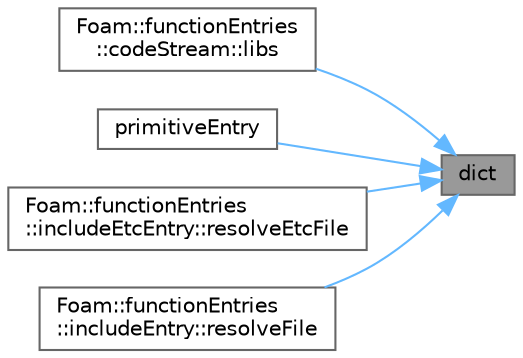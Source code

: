digraph "dict"
{
 // LATEX_PDF_SIZE
  bgcolor="transparent";
  edge [fontname=Helvetica,fontsize=10,labelfontname=Helvetica,labelfontsize=10];
  node [fontname=Helvetica,fontsize=10,shape=box,height=0.2,width=0.4];
  rankdir="RL";
  Node1 [id="Node000001",label="dict",height=0.2,width=0.4,color="gray40", fillcolor="grey60", style="filled", fontcolor="black",tooltip=" "];
  Node1 -> Node2 [id="edge1_Node000001_Node000002",dir="back",color="steelblue1",style="solid",tooltip=" "];
  Node2 [id="Node000002",label="Foam::functionEntries\l::codeStream::libs",height=0.2,width=0.4,color="grey40", fillcolor="white", style="filled",URL="$classFoam_1_1functionEntries_1_1codeStream.html#a7ab953cd06919fdcd49df9b6564bd4a7",tooltip=" "];
  Node1 -> Node3 [id="edge2_Node000001_Node000003",dir="back",color="steelblue1",style="solid",tooltip=" "];
  Node3 [id="Node000003",label="primitiveEntry",height=0.2,width=0.4,color="grey40", fillcolor="white", style="filled",URL="$classFoam_1_1primitiveEntry.html#a9c3d714faa3c3817f9462e060113a34e",tooltip=" "];
  Node1 -> Node4 [id="edge3_Node000001_Node000004",dir="back",color="steelblue1",style="solid",tooltip=" "];
  Node4 [id="Node000004",label="Foam::functionEntries\l::includeEtcEntry::resolveEtcFile",height=0.2,width=0.4,color="grey40", fillcolor="white", style="filled",URL="$classFoam_1_1functionEntries_1_1includeEtcEntry.html#af14224f31d1652c684edc9aad91b0d39",tooltip=" "];
  Node1 -> Node5 [id="edge4_Node000001_Node000005",dir="back",color="steelblue1",style="solid",tooltip=" "];
  Node5 [id="Node000005",label="Foam::functionEntries\l::includeEntry::resolveFile",height=0.2,width=0.4,color="grey40", fillcolor="white", style="filled",URL="$classFoam_1_1functionEntries_1_1includeEntry.html#a066f5c55e84fb2b8ec5b19d29226e67a",tooltip=" "];
}
